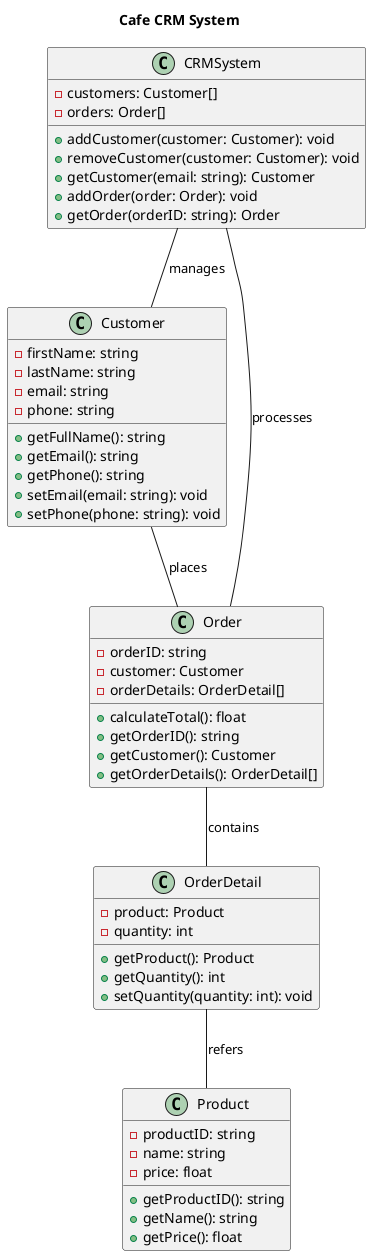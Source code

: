 @startuml
title Cafe CRM System

class Customer {
   -firstName: string
   -lastName: string
   -email: string
   -phone: string
   +getFullName(): string
   +getEmail(): string
   +getPhone(): string
   +setEmail(email: string): void
   +setPhone(phone: string): void
}

class Order {
   -orderID: string
   -customer: Customer
   -orderDetails: OrderDetail[]
   +calculateTotal(): float
   +getOrderID(): string
   +getCustomer(): Customer
   +getOrderDetails(): OrderDetail[]
}

class OrderDetail {
   -product: Product
   -quantity: int
   +getProduct(): Product
   +getQuantity(): int
   +setQuantity(quantity: int): void
}

class Product {
   -productID: string
   -name: string
   -price: float
   +getProductID(): string
   +getName(): string
   +getPrice(): float
}

class CRMSystem {
   -customers: Customer[]
   -orders: Order[]
   +addCustomer(customer: Customer): void
   +removeCustomer(customer: Customer): void
   +getCustomer(email: string): Customer
   +addOrder(order: Order): void
   +getOrder(orderID: string): Order
}

Customer -- Order : places
Order -- OrderDetail : contains
OrderDetail -- Product : refers
CRMSystem -- Customer : manages
CRMSystem -- Order : processes

@enduml
